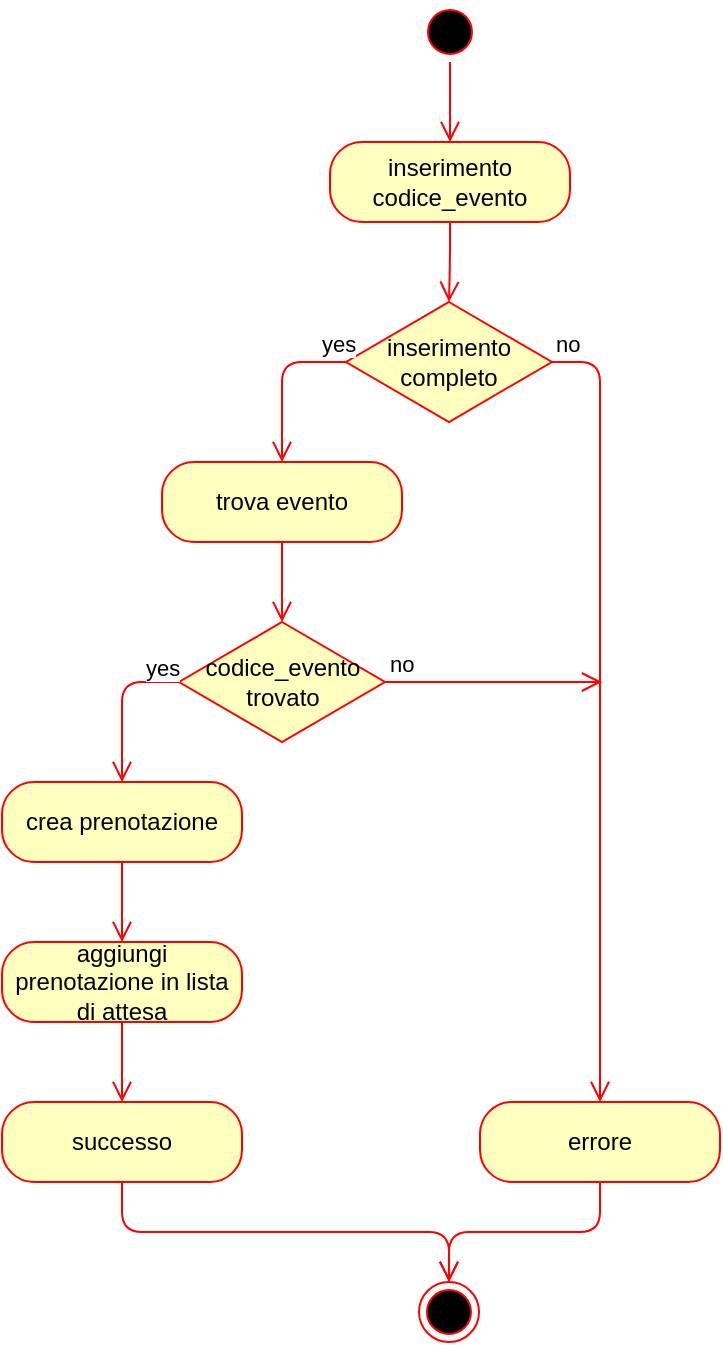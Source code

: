 <mxfile version="14.3.0" type="device"><diagram id="98FAhl3ocg4tlrGCNaOy" name="Page-1"><mxGraphModel dx="1038" dy="477" grid="1" gridSize="10" guides="1" tooltips="1" connect="1" arrows="1" fold="1" page="1" pageScale="1" pageWidth="827" pageHeight="1169" math="0" shadow="0"><root><mxCell id="0"/><mxCell id="1" parent="0"/><mxCell id="HbKNMGIBqwJAkLRMJEX3-1" value="" style="ellipse;html=1;shape=startState;fillColor=#000000;strokeColor=#ff0000;" vertex="1" parent="1"><mxGeometry x="389" y="170" width="30" height="30" as="geometry"/></mxCell><mxCell id="HbKNMGIBqwJAkLRMJEX3-2" value="" style="edgeStyle=orthogonalEdgeStyle;html=1;verticalAlign=bottom;endArrow=open;endSize=8;strokeColor=#ff0000;entryX=0.5;entryY=0;entryDx=0;entryDy=0;" edge="1" parent="1" source="HbKNMGIBqwJAkLRMJEX3-1" target="HbKNMGIBqwJAkLRMJEX3-3"><mxGeometry relative="1" as="geometry"><mxPoint x="404" y="250" as="targetPoint"/></mxGeometry></mxCell><mxCell id="HbKNMGIBqwJAkLRMJEX3-3" value="inserimento codice_evento" style="rounded=1;whiteSpace=wrap;html=1;arcSize=40;fontColor=#000000;fillColor=#ffffc0;strokeColor=#ff0000;" vertex="1" parent="1"><mxGeometry x="344" y="240" width="120" height="40" as="geometry"/></mxCell><mxCell id="HbKNMGIBqwJAkLRMJEX3-4" value="" style="edgeStyle=orthogonalEdgeStyle;html=1;verticalAlign=bottom;endArrow=open;endSize=8;strokeColor=#ff0000;entryX=0.5;entryY=0;entryDx=0;entryDy=0;" edge="1" parent="1" source="HbKNMGIBqwJAkLRMJEX3-3" target="HbKNMGIBqwJAkLRMJEX3-5"><mxGeometry relative="1" as="geometry"><mxPoint x="404" y="350" as="targetPoint"/></mxGeometry></mxCell><mxCell id="HbKNMGIBqwJAkLRMJEX3-5" value="inserimento completo" style="rhombus;whiteSpace=wrap;html=1;fillColor=#ffffc0;strokeColor=#ff0000;" vertex="1" parent="1"><mxGeometry x="352" y="320" width="103" height="60" as="geometry"/></mxCell><mxCell id="HbKNMGIBqwJAkLRMJEX3-6" value="no" style="html=1;align=left;verticalAlign=bottom;endArrow=open;endSize=8;strokeColor=#ff0000;entryX=0.5;entryY=0;entryDx=0;entryDy=0;exitX=1;exitY=0.5;exitDx=0;exitDy=0;" edge="1" parent="1" source="HbKNMGIBqwJAkLRMJEX3-5" target="HbKNMGIBqwJAkLRMJEX3-8"><mxGeometry x="-1" relative="1" as="geometry"><mxPoint x="543" y="380" as="targetPoint"/><Array as="points"><mxPoint x="479" y="350"/></Array></mxGeometry></mxCell><mxCell id="HbKNMGIBqwJAkLRMJEX3-7" value="yes" style="html=1;align=left;verticalAlign=top;endArrow=open;endSize=8;strokeColor=#ff0000;exitX=0;exitY=0.5;exitDx=0;exitDy=0;entryX=0.5;entryY=0;entryDx=0;entryDy=0;" edge="1" parent="1" source="HbKNMGIBqwJAkLRMJEX3-5" target="HbKNMGIBqwJAkLRMJEX3-9"><mxGeometry x="-0.658" y="-22" relative="1" as="geometry"><mxPoint x="100" y="350" as="targetPoint"/><mxPoint x="346.101" y="372.059" as="sourcePoint"/><Array as="points"><mxPoint x="320" y="350"/></Array><mxPoint as="offset"/></mxGeometry></mxCell><mxCell id="HbKNMGIBqwJAkLRMJEX3-8" value="errore" style="rounded=1;whiteSpace=wrap;html=1;arcSize=40;fontColor=#000000;fillColor=#ffffc0;strokeColor=#ff0000;" vertex="1" parent="1"><mxGeometry x="419" y="720" width="120" height="40" as="geometry"/></mxCell><mxCell id="HbKNMGIBqwJAkLRMJEX3-9" value="trova evento" style="rounded=1;whiteSpace=wrap;html=1;arcSize=40;fontColor=#000000;fillColor=#ffffc0;strokeColor=#ff0000;" vertex="1" parent="1"><mxGeometry x="260" y="400" width="120" height="40" as="geometry"/></mxCell><mxCell id="HbKNMGIBqwJAkLRMJEX3-10" value="" style="edgeStyle=orthogonalEdgeStyle;html=1;verticalAlign=bottom;endArrow=open;endSize=8;strokeColor=#ff0000;exitX=0.5;exitY=1;exitDx=0;exitDy=0;entryX=0.5;entryY=0;entryDx=0;entryDy=0;" edge="1" parent="1" source="HbKNMGIBqwJAkLRMJEX3-9" target="HbKNMGIBqwJAkLRMJEX3-11"><mxGeometry relative="1" as="geometry"><mxPoint x="290" y="560" as="targetPoint"/><Array as="points"/></mxGeometry></mxCell><mxCell id="HbKNMGIBqwJAkLRMJEX3-11" value="codice_evento trovato" style="rhombus;whiteSpace=wrap;html=1;fillColor=#ffffc0;strokeColor=#ff0000;" vertex="1" parent="1"><mxGeometry x="268.5" y="480" width="103" height="60" as="geometry"/></mxCell><mxCell id="HbKNMGIBqwJAkLRMJEX3-12" value="no" style="html=1;align=left;verticalAlign=bottom;endArrow=open;endSize=8;strokeColor=#ff0000;" edge="1" parent="1" source="HbKNMGIBqwJAkLRMJEX3-11"><mxGeometry x="-1" relative="1" as="geometry"><mxPoint x="480" y="510" as="targetPoint"/></mxGeometry></mxCell><mxCell id="HbKNMGIBqwJAkLRMJEX3-13" value="yes" style="html=1;align=left;verticalAlign=top;endArrow=open;endSize=8;strokeColor=#ff0000;entryX=0.5;entryY=0;entryDx=0;entryDy=0;" edge="1" parent="1" source="HbKNMGIBqwJAkLRMJEX3-11" target="HbKNMGIBqwJAkLRMJEX3-14"><mxGeometry x="-0.529" y="-20" relative="1" as="geometry"><mxPoint x="403" y="670" as="targetPoint"/><Array as="points"><mxPoint x="240" y="510"/></Array><mxPoint as="offset"/></mxGeometry></mxCell><mxCell id="HbKNMGIBqwJAkLRMJEX3-14" value="crea prenotazione" style="rounded=1;whiteSpace=wrap;html=1;arcSize=40;fontColor=#000000;fillColor=#ffffc0;strokeColor=#ff0000;" vertex="1" parent="1"><mxGeometry x="180" y="560" width="120" height="40" as="geometry"/></mxCell><mxCell id="HbKNMGIBqwJAkLRMJEX3-17" value="" style="edgeStyle=orthogonalEdgeStyle;html=1;verticalAlign=bottom;endArrow=open;endSize=8;strokeColor=#ff0000;exitX=0.5;exitY=1;exitDx=0;exitDy=0;entryX=0.5;entryY=0;entryDx=0;entryDy=0;" edge="1" parent="1" source="HbKNMGIBqwJAkLRMJEX3-14"><mxGeometry relative="1" as="geometry"><mxPoint x="240" y="640" as="targetPoint"/><mxPoint x="330" y="450" as="sourcePoint"/><Array as="points"><mxPoint x="240" y="620"/><mxPoint x="240" y="620"/></Array></mxGeometry></mxCell><mxCell id="HbKNMGIBqwJAkLRMJEX3-19" value="" style="ellipse;html=1;shape=endState;fillColor=#000000;strokeColor=#ff0000;" vertex="1" parent="1"><mxGeometry x="388.5" y="810" width="30" height="30" as="geometry"/></mxCell><mxCell id="HbKNMGIBqwJAkLRMJEX3-20" value="aggiungi prenotazione in lista di attesa" style="rounded=1;whiteSpace=wrap;html=1;arcSize=40;fontColor=#000000;fillColor=#ffffc0;strokeColor=#ff0000;" vertex="1" parent="1"><mxGeometry x="180" y="640" width="120" height="40" as="geometry"/></mxCell><mxCell id="HbKNMGIBqwJAkLRMJEX3-21" value="" style="edgeStyle=orthogonalEdgeStyle;html=1;verticalAlign=bottom;endArrow=open;endSize=8;strokeColor=#ff0000;entryX=0.5;entryY=0;entryDx=0;entryDy=0;exitX=0.5;exitY=1;exitDx=0;exitDy=0;" edge="1" parent="1" source="HbKNMGIBqwJAkLRMJEX3-27" target="HbKNMGIBqwJAkLRMJEX3-19"><mxGeometry relative="1" as="geometry"><mxPoint x="160" y="820" as="targetPoint"/></mxGeometry></mxCell><mxCell id="HbKNMGIBqwJAkLRMJEX3-22" value="" style="edgeStyle=orthogonalEdgeStyle;html=1;verticalAlign=bottom;endArrow=open;endSize=8;strokeColor=#ff0000;exitX=0.5;exitY=1;exitDx=0;exitDy=0;entryX=0.5;entryY=0;entryDx=0;entryDy=0;" edge="1" parent="1" source="HbKNMGIBqwJAkLRMJEX3-8" target="HbKNMGIBqwJAkLRMJEX3-19"><mxGeometry relative="1" as="geometry"><mxPoint x="400" y="810" as="targetPoint"/><mxPoint x="170" y="770" as="sourcePoint"/></mxGeometry></mxCell><mxCell id="HbKNMGIBqwJAkLRMJEX3-26" value="" style="edgeStyle=orthogonalEdgeStyle;html=1;verticalAlign=bottom;endArrow=open;endSize=8;strokeColor=#ff0000;exitX=0.5;exitY=1;exitDx=0;exitDy=0;entryX=0.5;entryY=0;entryDx=0;entryDy=0;" edge="1" parent="1" source="HbKNMGIBqwJAkLRMJEX3-20" target="HbKNMGIBqwJAkLRMJEX3-27"><mxGeometry relative="1" as="geometry"><mxPoint x="240" y="730" as="targetPoint"/><mxPoint x="240" y="690" as="sourcePoint"/><Array as="points"/></mxGeometry></mxCell><mxCell id="HbKNMGIBqwJAkLRMJEX3-27" value="successo" style="rounded=1;whiteSpace=wrap;html=1;arcSize=40;fontColor=#000000;fillColor=#ffffc0;strokeColor=#ff0000;" vertex="1" parent="1"><mxGeometry x="180" y="720" width="120" height="40" as="geometry"/></mxCell></root></mxGraphModel></diagram></mxfile>